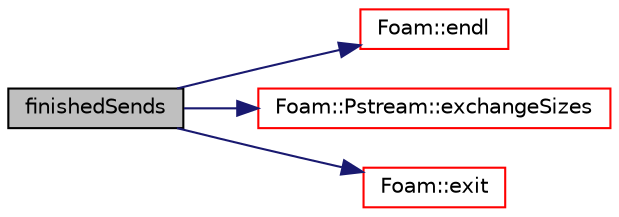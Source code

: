 digraph "finishedSends"
{
  bgcolor="transparent";
  edge [fontname="Helvetica",fontsize="10",labelfontname="Helvetica",labelfontsize="10"];
  node [fontname="Helvetica",fontsize="10",shape=record];
  rankdir="LR";
  Node2162 [label="finishedSends",height=0.2,width=0.4,color="black", fillcolor="grey75", style="filled", fontcolor="black"];
  Node2162 -> Node2163 [color="midnightblue",fontsize="10",style="solid",fontname="Helvetica"];
  Node2163 [label="Foam::endl",height=0.2,width=0.4,color="red",URL="$a21851.html#a2db8fe02a0d3909e9351bb4275b23ce4",tooltip="Add newline and flush stream. "];
  Node2162 -> Node2165 [color="midnightblue",fontsize="10",style="solid",fontname="Helvetica"];
  Node2165 [label="Foam::Pstream::exchangeSizes",height=0.2,width=0.4,color="red",URL="$a27357.html#a02d592cbc0f67e42767526fbc2fe2d05",tooltip="Helper: exchange sizes of sendData. sendData is the data per. "];
  Node2162 -> Node2214 [color="midnightblue",fontsize="10",style="solid",fontname="Helvetica"];
  Node2214 [label="Foam::exit",height=0.2,width=0.4,color="red",URL="$a21851.html#a06ca7250d8e89caf05243ec094843642"];
}
